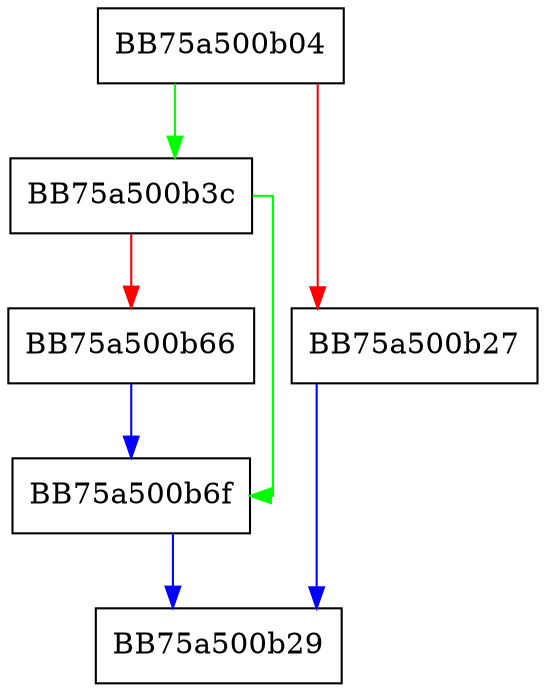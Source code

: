 digraph IsSelf {
  node [shape="box"];
  graph [splines=ortho];
  BB75a500b04 -> BB75a500b3c [color="green"];
  BB75a500b04 -> BB75a500b27 [color="red"];
  BB75a500b27 -> BB75a500b29 [color="blue"];
  BB75a500b3c -> BB75a500b6f [color="green"];
  BB75a500b3c -> BB75a500b66 [color="red"];
  BB75a500b66 -> BB75a500b6f [color="blue"];
  BB75a500b6f -> BB75a500b29 [color="blue"];
}
